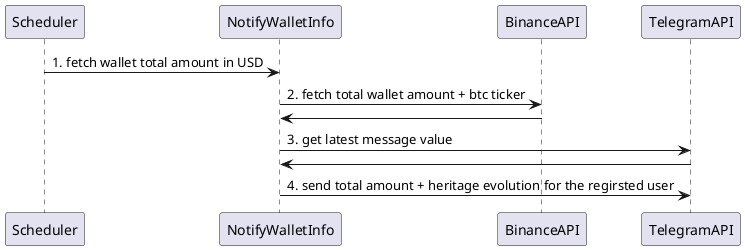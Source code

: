 @startuml Get Heritage Evolution report binance

Scheduler -> NotifyWalletInfo : 1. fetch wallet total amount in USD

NotifyWalletInfo -> BinanceAPI : 2. fetch total wallet amount + btc ticker
NotifyWalletInfo <- BinanceAPI

NotifyWalletInfo -> TelegramAPI : 3. get latest message value
NotifyWalletInfo <- TelegramAPI

NotifyWalletInfo -> TelegramAPI : 4. send total amount + heritage evolution for the regirsted user
@enduml
